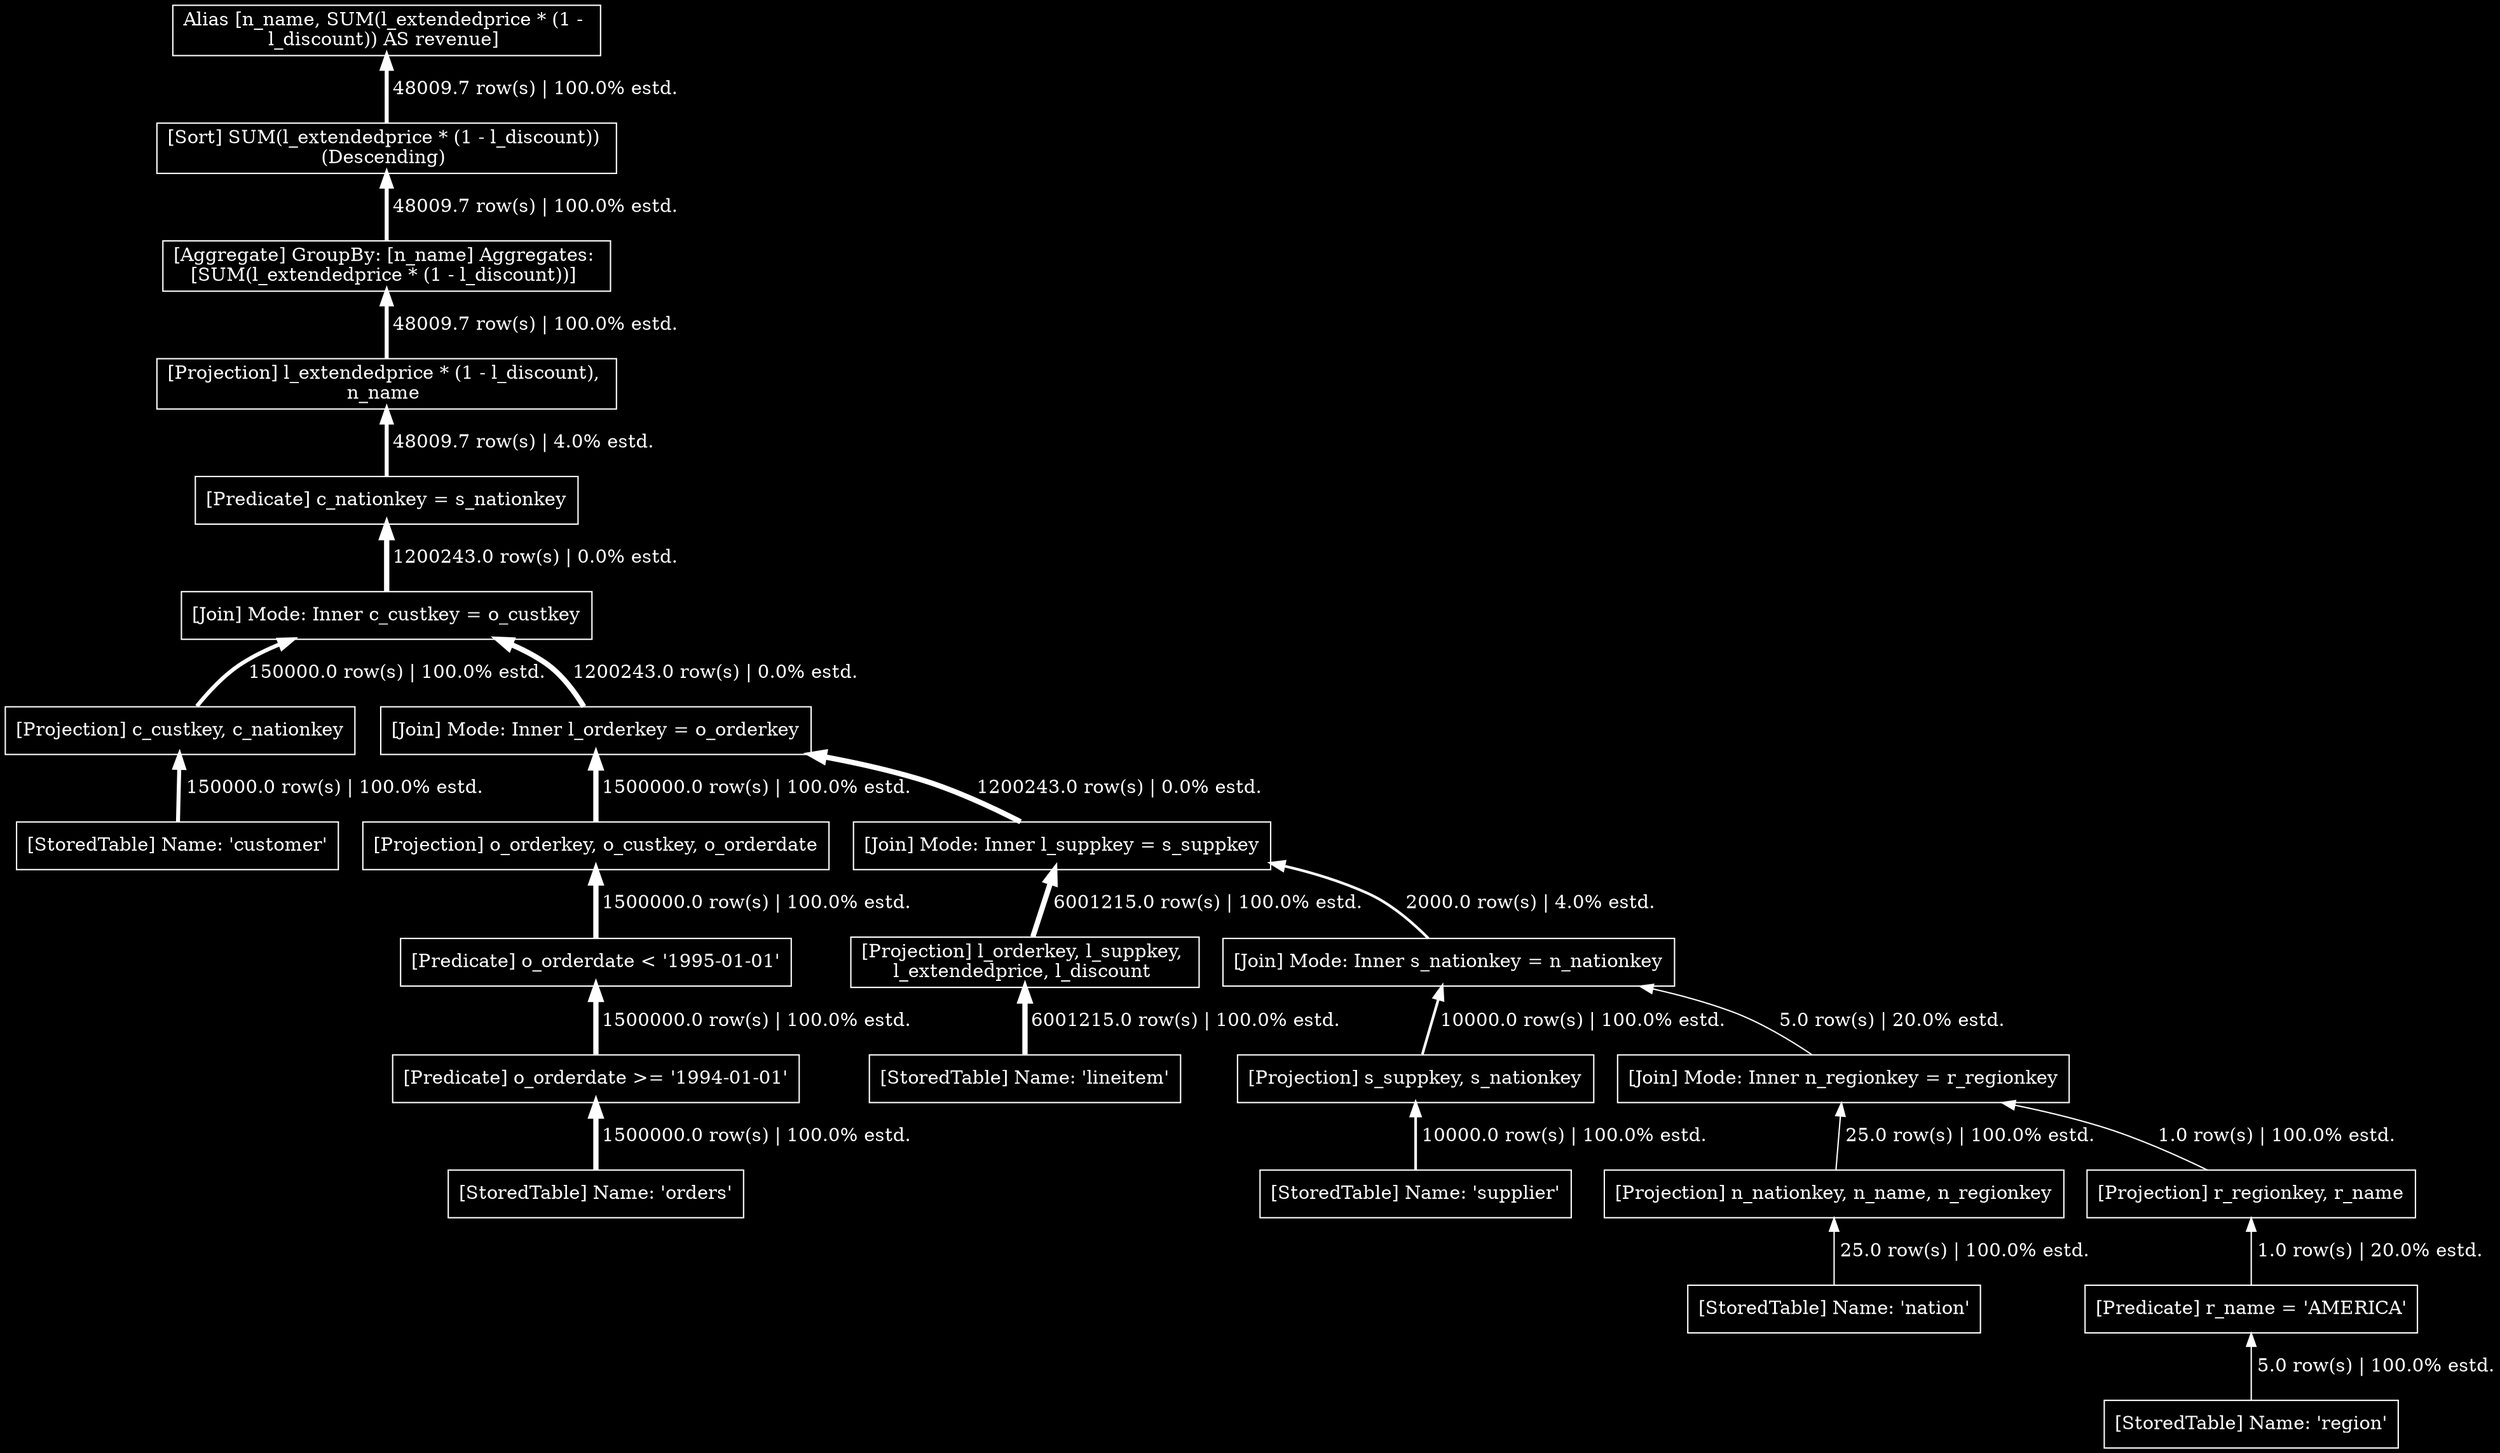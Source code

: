 digraph G {
bgcolor=black;
rankdir=BT;
ratio=compress;
94377838392960 [color=white, fontcolor=white, label="Alias [n_name, SUM(l_extendedprice * (1 - \nl_discount)) AS revenue] ", penwidth=1, shape=rectangle];
94378108551520 [color=white, fontcolor=white, label="[Sort] SUM(l_extendedprice * (1 - l_discount)) \n(Descending) ", penwidth=1, shape=rectangle];
94377838392496 [color=white, fontcolor=white, label="[Aggregate] GroupBy: [n_name] Aggregates: \n[SUM(l_extendedprice * (1 - l_discount))] ", penwidth=1, shape=rectangle];
94377838392304 [color=white, fontcolor=white, label="[Projection] l_extendedprice * (1 - l_discount), \nn_name ", penwidth=1, shape=rectangle];
94377838386672 [color=white, fontcolor=white, label="[Predicate] c_nationkey = s_nationkey", penwidth=1, shape=rectangle];
94377838537568 [color=white, fontcolor=white, label="[Join] Mode: Inner c_custkey = o_custkey", penwidth=1, shape=rectangle];
94377838393920 [color=white, fontcolor=white, label="[Projection] c_custkey, c_nationkey", penwidth=1, shape=rectangle];
94377871694352 [color=white, fontcolor=white, label="[StoredTable] Name: 'customer'", penwidth=1, shape=rectangle];
94377838382624 [color=white, fontcolor=white, label="[Join] Mode: Inner l_orderkey = o_orderkey", penwidth=1, shape=rectangle];
94377838394112 [color=white, fontcolor=white, label="[Projection] o_orderkey, o_custkey, o_orderdate", penwidth=1, shape=rectangle];
94377838394560 [color=white, fontcolor=white, label="[Predicate] o_orderdate < '1995-01-01'", penwidth=1, shape=rectangle];
94377838394256 [color=white, fontcolor=white, label="[Predicate] o_orderdate >= '1994-01-01'", penwidth=1, shape=rectangle];
94377719026048 [color=white, fontcolor=white, label="[StoredTable] Name: 'orders'", penwidth=1, shape=rectangle];
94377838380800 [color=white, fontcolor=white, label="[Join] Mode: Inner l_suppkey = s_suppkey", penwidth=1, shape=rectangle];
94377838535824 [color=white, fontcolor=white, label="[Projection] l_orderkey, l_suppkey, \nl_extendedprice, l_discount ", penwidth=1, shape=rectangle];
94377683027104 [color=white, fontcolor=white, label="[StoredTable] Name: 'lineitem'", penwidth=1, shape=rectangle];
94377838390320 [color=white, fontcolor=white, label="[Join] Mode: Inner s_nationkey = n_nationkey", penwidth=1, shape=rectangle];
94377838535632 [color=white, fontcolor=white, label="[Projection] s_suppkey, s_nationkey", penwidth=1, shape=rectangle];
94377610791984 [color=white, fontcolor=white, label="[StoredTable] Name: 'supplier'", penwidth=1, shape=rectangle];
94378333496768 [color=white, fontcolor=white, label="[Join] Mode: Inner n_regionkey = r_regionkey", penwidth=1, shape=rectangle];
94378108546336 [color=white, fontcolor=white, label="[Projection] n_nationkey, n_name, n_regionkey", penwidth=1, shape=rectangle];
94377610792480 [color=white, fontcolor=white, label="[StoredTable] Name: 'nation'", penwidth=1, shape=rectangle];
94378108547056 [color=white, fontcolor=white, label="[Projection] r_regionkey, r_name", penwidth=1, shape=rectangle];
94377838394704 [color=white, fontcolor=white, label="[Predicate] r_name = 'AMERICA'", penwidth=1, shape=rectangle];
94377610792976 [color=white, fontcolor=white, label="[StoredTable] Name: 'region'", penwidth=1, shape=rectangle];
94378108551520->94377838392960  [color=white, dir=forward, fontcolor=white, label=" 48009.7 row(s) | 100.0% estd.", penwidth=3, style=solid];
94377838392496->94378108551520  [color=white, dir=forward, fontcolor=white, label=" 48009.7 row(s) | 100.0% estd.", penwidth=3, style=solid];
94377838392304->94377838392496  [color=white, dir=forward, fontcolor=white, label=" 48009.7 row(s) | 100.0% estd.", penwidth=3, style=solid];
94377838386672->94377838392304  [color=white, dir=forward, fontcolor=white, label=" 48009.7 row(s) | 4.0% estd.", penwidth=3, style=solid];
94377838537568->94377838386672  [color=white, dir=forward, fontcolor=white, label=" 1200243.0 row(s) | 0.0% estd.", penwidth=4, style=solid];
94377838393920->94377838537568  [color=white, dir=forward, fontcolor=white, label=" 150000.0 row(s) | 100.0% estd.", penwidth=3, style=solid];
94377871694352->94377838393920  [color=white, dir=forward, fontcolor=white, label=" 150000.0 row(s) | 100.0% estd.", penwidth=3, style=solid];
94377838382624->94377838537568  [color=white, dir=forward, fontcolor=white, label=" 1200243.0 row(s) | 0.0% estd.", penwidth=4, style=solid];
94377838394112->94377838382624  [color=white, dir=forward, fontcolor=white, label=" 1500000.0 row(s) | 100.0% estd.", penwidth=4, style=solid];
94377838394560->94377838394112  [color=white, dir=forward, fontcolor=white, label=" 1500000.0 row(s) | 100.0% estd.", penwidth=4, style=solid];
94377838394256->94377838394560  [color=white, dir=forward, fontcolor=white, label=" 1500000.0 row(s) | 100.0% estd.", penwidth=4, style=solid];
94377719026048->94377838394256  [color=white, dir=forward, fontcolor=white, label=" 1500000.0 row(s) | 100.0% estd.", penwidth=4, style=solid];
94377838380800->94377838382624  [color=white, dir=forward, fontcolor=white, label=" 1200243.0 row(s) | 0.0% estd.", penwidth=4, style=solid];
94377838535824->94377838380800  [color=white, dir=forward, fontcolor=white, label=" 6001215.0 row(s) | 100.0% estd.", penwidth=4, style=solid];
94377683027104->94377838535824  [color=white, dir=forward, fontcolor=white, label=" 6001215.0 row(s) | 100.0% estd.", penwidth=4, style=solid];
94377838390320->94377838380800  [color=white, dir=forward, fontcolor=white, label=" 2000.0 row(s) | 4.0% estd.", penwidth=2, style=solid];
94377838535632->94377838390320  [color=white, dir=forward, fontcolor=white, label=" 10000.0 row(s) | 100.0% estd.", penwidth=2, style=solid];
94377610791984->94377838535632  [color=white, dir=forward, fontcolor=white, label=" 10000.0 row(s) | 100.0% estd.", penwidth=2, style=solid];
94378333496768->94377838390320  [color=white, dir=forward, fontcolor=white, label=" 5.0 row(s) | 20.0% estd.", penwidth=1, style=solid];
94378108546336->94378333496768  [color=white, dir=forward, fontcolor=white, label=" 25.0 row(s) | 100.0% estd.", penwidth=1, style=solid];
94377610792480->94378108546336  [color=white, dir=forward, fontcolor=white, label=" 25.0 row(s) | 100.0% estd.", penwidth=1, style=solid];
94378108547056->94378333496768  [color=white, dir=forward, fontcolor=white, label=" 1.0 row(s) | 100.0% estd.", penwidth=1, style=solid];
94377838394704->94378108547056  [color=white, dir=forward, fontcolor=white, label=" 1.0 row(s) | 20.0% estd.", penwidth=1, style=solid];
94377610792976->94377838394704  [color=white, dir=forward, fontcolor=white, label=" 5.0 row(s) | 100.0% estd.", penwidth=1, style=solid];
}
